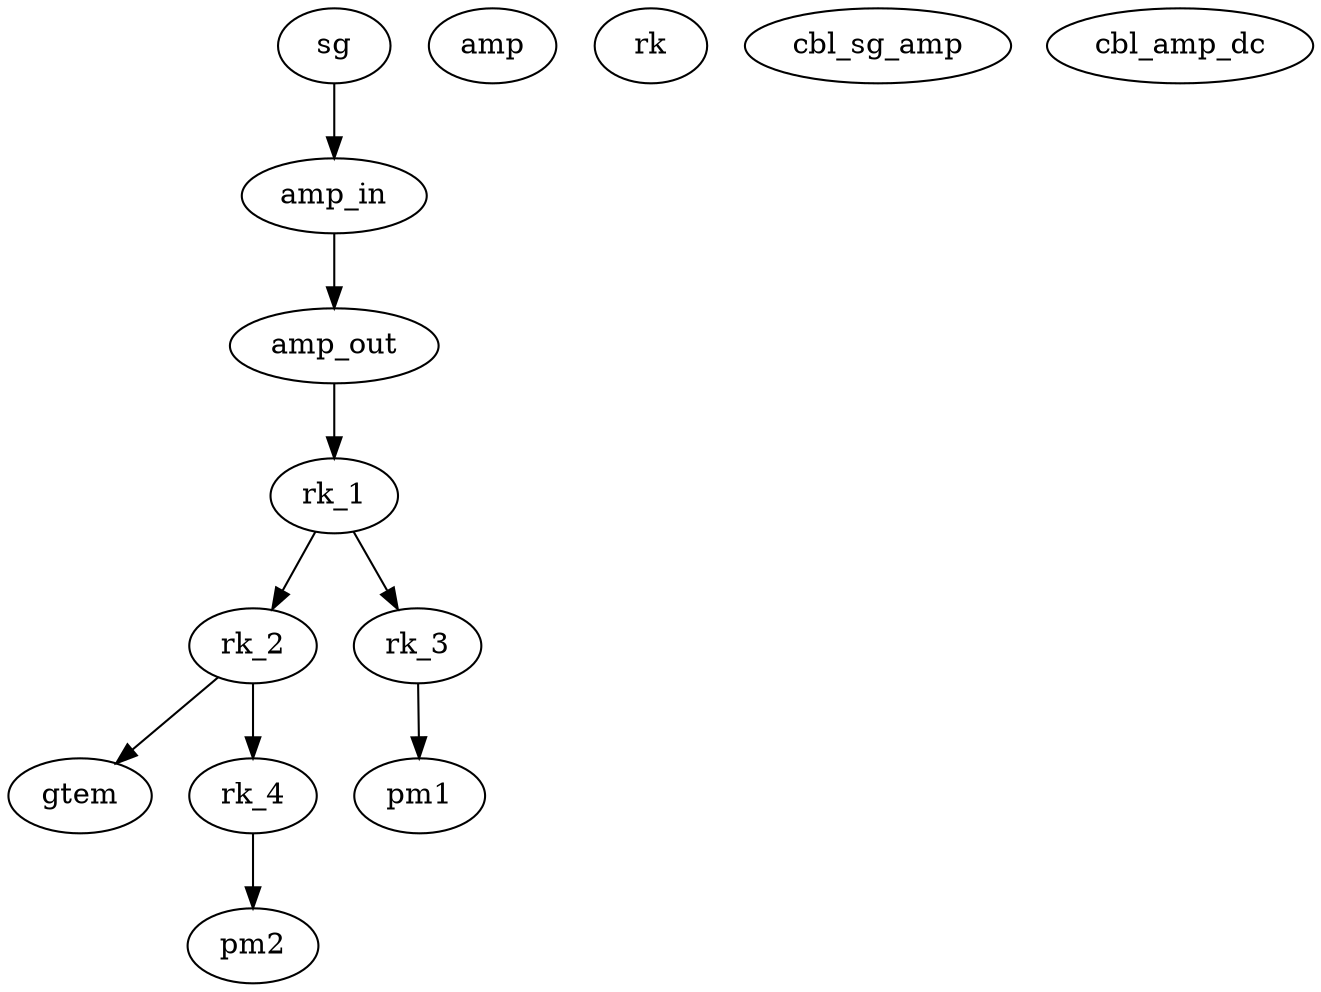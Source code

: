 digraph {
	sg [ini="M:\\umd-config\\GTEM\\ini\\umd-gt-12000A-real.ini"]
	amp [ini="M:\\umd-config\\GTEM\\ini\\ar100W1000M1-3dB-real.ini" condition="80e6<=f<=1e9"]
	pm1 [ini="M:\\umd-config\\GTEM\\ini\\umd-rs-nrvd-1-real.ini" ch=1]
	pm2 [ini="M:\\umd-config\\GTEM\\ini\\umd-rs-nrvd-1-real.ini" ch=2]
	rk  [ini="M:\\umd-config\\GTEM\\ini\\umd-nport1.ini"]
	cbl_sg_amp [ini="M:\\umd-config\\GTEM\\ini\\cbl_sg_amp.ini" condition="10e6<=f<=18e9"]
	cbl_amp_dc [ini="M:\\umd-config\\GTEM\\ini\\cbl_amp_dc.ini" condition="10e6<=f<=18e9"]

	sg -> amp_in       [dev=cbl_sg_amp what="S21"]
	amp_in -> amp_out  [dev=amp what="S21"]
	amp_out -> rk_1    [dev=cbl_amp_dc what="S21"]
	rk_1 -> rk_2       [dev=rk what="S21"]
	rk_2 -> gtem
	rk_1 -> rk_3       [dev=rk what="S31"]
	rk_2 -> rk_4       [dev=rk what="S42"]
	rk_3 -> pm1
	rk_4 -> pm2
}